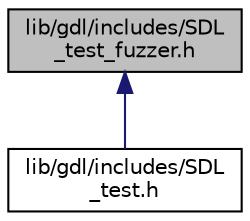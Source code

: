 digraph "lib/gdl/includes/SDL_test_fuzzer.h"
{
  edge [fontname="Helvetica",fontsize="10",labelfontname="Helvetica",labelfontsize="10"];
  node [fontname="Helvetica",fontsize="10",shape=record];
  Node1 [label="lib/gdl/includes/SDL\l_test_fuzzer.h",height=0.2,width=0.4,color="black", fillcolor="grey75", style="filled", fontcolor="black"];
  Node1 -> Node2 [dir="back",color="midnightblue",fontsize="10",style="solid",fontname="Helvetica"];
  Node2 [label="lib/gdl/includes/SDL\l_test.h",height=0.2,width=0.4,color="black", fillcolor="white", style="filled",URL="$_s_d_l__test_8h.html"];
}
